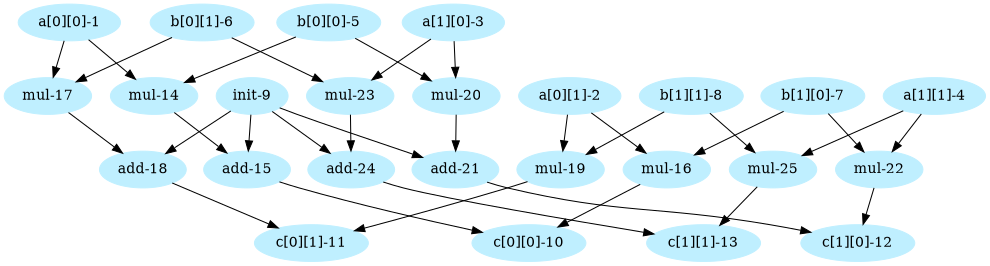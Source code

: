 /* Data Flow Graph */
digraph dfg{
size="6.6";
node[color=lightblue1, style=filled];
"a[0][0]-1"->"mul-14"
"b[0][0]-5"->"mul-14"
"init-9"->"add-15"
"mul-14"->"add-15"
"a[0][1]-2"->"mul-16"
"b[1][0]-7"->"mul-16"
"add-15"->"c[0][0]-10"
"mul-16"->"c[0][0]-10"
"a[0][0]-1"->"mul-17"
"b[0][1]-6"->"mul-17"
"init-9"->"add-18"
"mul-17"->"add-18"
"a[0][1]-2"->"mul-19"
"b[1][1]-8"->"mul-19"
"add-18"->"c[0][1]-11"
"mul-19"->"c[0][1]-11"
"a[1][0]-3"->"mul-20"
"b[0][0]-5"->"mul-20"
"init-9"->"add-21"
"mul-20"->"add-21"
"a[1][1]-4"->"mul-22"
"b[1][0]-7"->"mul-22"
"add-21"->"c[1][0]-12"
"mul-22"->"c[1][0]-12"
"a[1][0]-3"->"mul-23"
"b[0][1]-6"->"mul-23"
"init-9"->"add-24"
"mul-23"->"add-24"
"a[1][1]-4"->"mul-25"
"b[1][1]-8"->"mul-25"
"add-24"->"c[1][1]-13"
"mul-25"->"c[1][1]-13"
}
